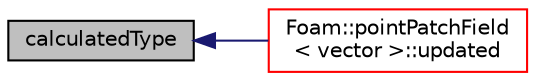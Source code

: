digraph "calculatedType"
{
  bgcolor="transparent";
  edge [fontname="Helvetica",fontsize="10",labelfontname="Helvetica",labelfontsize="10"];
  node [fontname="Helvetica",fontsize="10",shape=record];
  rankdir="LR";
  Node1 [label="calculatedType",height=0.2,width=0.4,color="black", fillcolor="grey75", style="filled", fontcolor="black"];
  Node1 -> Node2 [dir="back",color="midnightblue",fontsize="10",style="solid",fontname="Helvetica"];
  Node2 [label="Foam::pointPatchField\l\< vector \>::updated",height=0.2,width=0.4,color="red",URL="$a01898.html#a087516fc8e0613b0bf49ac8fc4b30fff",tooltip="Return true if the boundary condition has already been updated. "];
}
